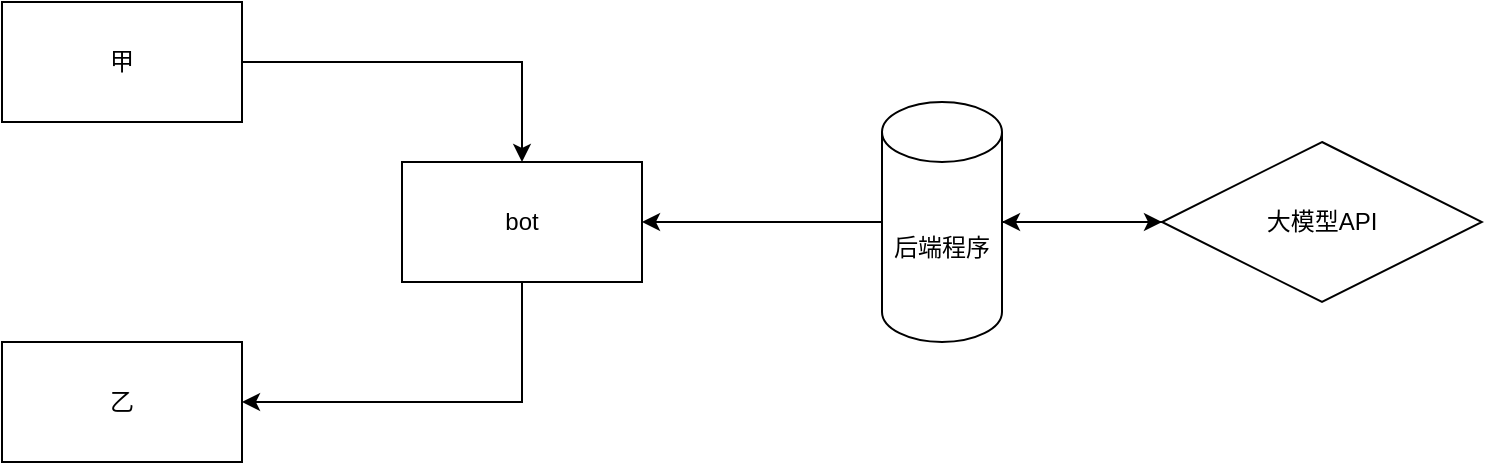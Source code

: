 <mxfile version="22.1.11" type="github">
  <diagram name="第 1 页" id="8VG2jzm28DqljPEN07vd">
    <mxGraphModel dx="954" dy="606" grid="1" gridSize="10" guides="1" tooltips="1" connect="1" arrows="1" fold="1" page="1" pageScale="1" pageWidth="827" pageHeight="1169" math="0" shadow="0">
      <root>
        <mxCell id="0" />
        <mxCell id="1" parent="0" />
        <mxCell id="abI5oUMins9tQvVPAMcP-11" style="edgeStyle=orthogonalEdgeStyle;rounded=0;orthogonalLoop=1;jettySize=auto;html=1;entryX=0.5;entryY=0;entryDx=0;entryDy=0;" edge="1" parent="1" source="abI5oUMins9tQvVPAMcP-1" target="abI5oUMins9tQvVPAMcP-9">
          <mxGeometry relative="1" as="geometry" />
        </mxCell>
        <mxCell id="abI5oUMins9tQvVPAMcP-1" value="甲" style="rounded=0;whiteSpace=wrap;html=1;" vertex="1" parent="1">
          <mxGeometry x="80" y="80" width="120" height="60" as="geometry" />
        </mxCell>
        <mxCell id="abI5oUMins9tQvVPAMcP-2" value="乙" style="rounded=0;whiteSpace=wrap;html=1;" vertex="1" parent="1">
          <mxGeometry x="80" y="250" width="120" height="60" as="geometry" />
        </mxCell>
        <mxCell id="abI5oUMins9tQvVPAMcP-8" style="edgeStyle=orthogonalEdgeStyle;rounded=0;orthogonalLoop=1;jettySize=auto;html=1;" edge="1" parent="1" source="abI5oUMins9tQvVPAMcP-4">
          <mxGeometry relative="1" as="geometry">
            <mxPoint x="660" y="190" as="targetPoint" />
          </mxGeometry>
        </mxCell>
        <mxCell id="abI5oUMins9tQvVPAMcP-10" style="edgeStyle=orthogonalEdgeStyle;rounded=0;orthogonalLoop=1;jettySize=auto;html=1;entryX=1;entryY=0.5;entryDx=0;entryDy=0;" edge="1" parent="1" source="abI5oUMins9tQvVPAMcP-4" target="abI5oUMins9tQvVPAMcP-9">
          <mxGeometry relative="1" as="geometry" />
        </mxCell>
        <mxCell id="abI5oUMins9tQvVPAMcP-4" value="后端程序" style="shape=cylinder3;whiteSpace=wrap;html=1;boundedLbl=1;backgroundOutline=1;size=15;" vertex="1" parent="1">
          <mxGeometry x="520" y="130" width="60" height="120" as="geometry" />
        </mxCell>
        <mxCell id="abI5oUMins9tQvVPAMcP-6" value="大模型API" style="rhombus;whiteSpace=wrap;html=1;" vertex="1" parent="1">
          <mxGeometry x="660" y="150" width="160" height="80" as="geometry" />
        </mxCell>
        <mxCell id="abI5oUMins9tQvVPAMcP-7" style="edgeStyle=orthogonalEdgeStyle;rounded=0;orthogonalLoop=1;jettySize=auto;html=1;entryX=1;entryY=0.5;entryDx=0;entryDy=0;entryPerimeter=0;" edge="1" parent="1" source="abI5oUMins9tQvVPAMcP-6" target="abI5oUMins9tQvVPAMcP-4">
          <mxGeometry relative="1" as="geometry" />
        </mxCell>
        <mxCell id="abI5oUMins9tQvVPAMcP-12" style="edgeStyle=orthogonalEdgeStyle;rounded=0;orthogonalLoop=1;jettySize=auto;html=1;entryX=1;entryY=0.5;entryDx=0;entryDy=0;exitX=0.5;exitY=1;exitDx=0;exitDy=0;" edge="1" parent="1" source="abI5oUMins9tQvVPAMcP-9" target="abI5oUMins9tQvVPAMcP-2">
          <mxGeometry relative="1" as="geometry" />
        </mxCell>
        <mxCell id="abI5oUMins9tQvVPAMcP-9" value="bot" style="rounded=0;whiteSpace=wrap;html=1;" vertex="1" parent="1">
          <mxGeometry x="280" y="160" width="120" height="60" as="geometry" />
        </mxCell>
      </root>
    </mxGraphModel>
  </diagram>
</mxfile>
